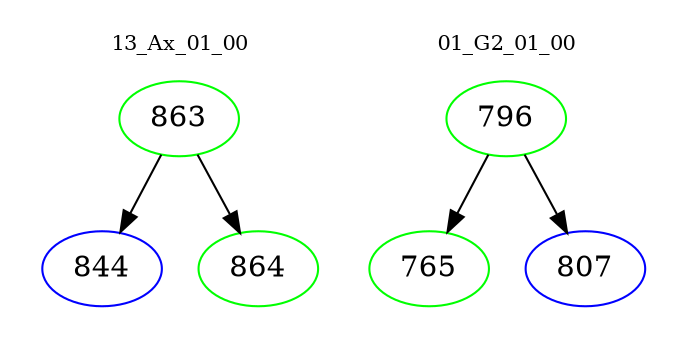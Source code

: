 digraph{
subgraph cluster_0 {
color = white
label = "13_Ax_01_00";
fontsize=10;
T0_863 [label="863", color="green"]
T0_863 -> T0_844 [color="black"]
T0_844 [label="844", color="blue"]
T0_863 -> T0_864 [color="black"]
T0_864 [label="864", color="green"]
}
subgraph cluster_1 {
color = white
label = "01_G2_01_00";
fontsize=10;
T1_796 [label="796", color="green"]
T1_796 -> T1_765 [color="black"]
T1_765 [label="765", color="green"]
T1_796 -> T1_807 [color="black"]
T1_807 [label="807", color="blue"]
}
}
